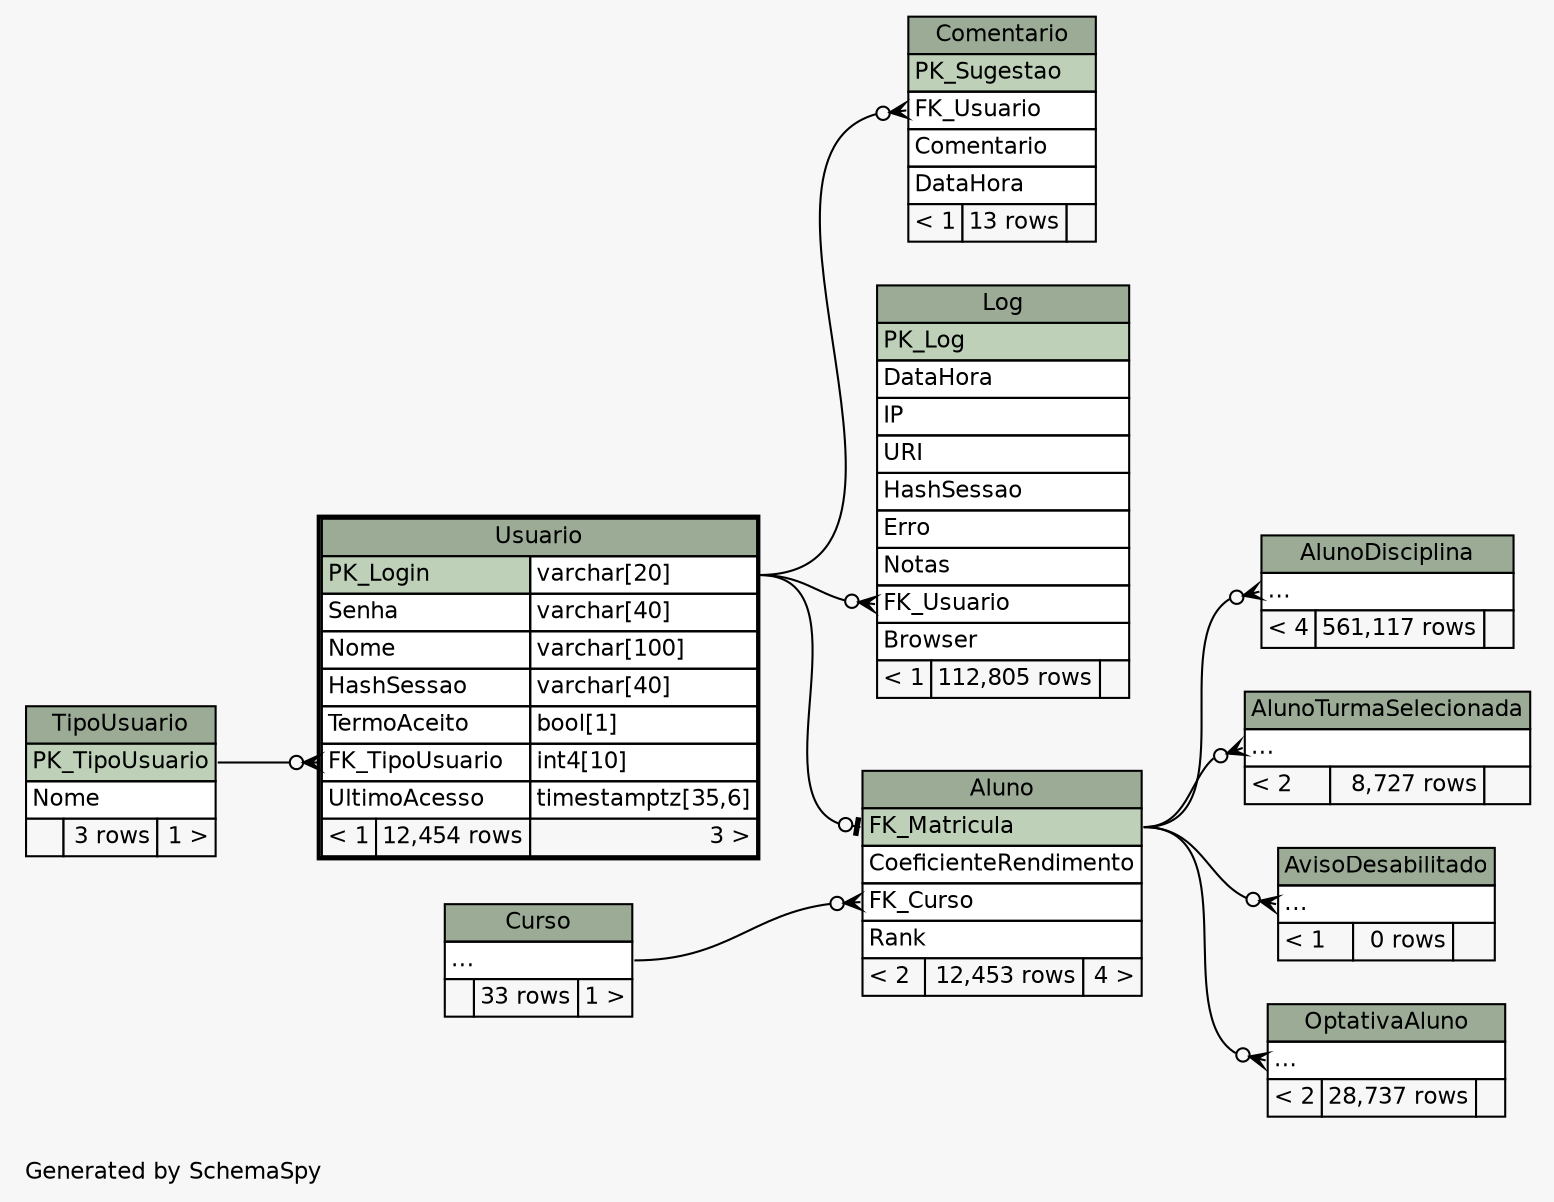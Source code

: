 // dot 2.36.0 on Linux 3.13.0-24-generic
// SchemaSpy rev 590
digraph "twoDegreesRelationshipsDiagram" {
  graph [
    rankdir="RL"
    bgcolor="#f7f7f7"
    label="\nGenerated by SchemaSpy"
    labeljust="l"
    nodesep="0.18"
    ranksep="0.46"
    fontname="Helvetica"
    fontsize="11"
  ];
  node [
    fontname="Helvetica"
    fontsize="11"
    shape="plaintext"
  ];
  edge [
    arrowsize="0.8"
  ];
  "Aluno":"FK_Curso":w -> "Curso":"elipses":e [arrowhead=none dir=back arrowtail=crowodot];
  "Aluno":"FK_Matricula":w -> "Usuario":"PK_Login.type":e [arrowhead=none dir=back arrowtail=teeodot];
  "AlunoDisciplina":"elipses":w -> "Aluno":"FK_Matricula":e [arrowhead=none dir=back arrowtail=crowodot];
  "AlunoTurmaSelecionada":"elipses":w -> "Aluno":"FK_Matricula":e [arrowhead=none dir=back arrowtail=crowodot];
  "AvisoDesabilitado":"elipses":w -> "Aluno":"FK_Matricula":e [arrowhead=none dir=back arrowtail=crowodot];
  "Comentario":"FK_Usuario":w -> "Usuario":"PK_Login.type":e [arrowhead=none dir=back arrowtail=crowodot];
  "Log":"FK_Usuario":w -> "Usuario":"PK_Login.type":e [arrowhead=none dir=back arrowtail=crowodot];
  "OptativaAluno":"elipses":w -> "Aluno":"FK_Matricula":e [arrowhead=none dir=back arrowtail=crowodot];
  "Usuario":"FK_TipoUsuario":w -> "TipoUsuario":"PK_TipoUsuario":e [arrowhead=none dir=back arrowtail=crowodot];
  "Aluno" [
    label=<
    <TABLE BORDER="0" CELLBORDER="1" CELLSPACING="0" BGCOLOR="#ffffff">
      <TR><TD COLSPAN="3" BGCOLOR="#9bab96" ALIGN="CENTER">Aluno</TD></TR>
      <TR><TD PORT="FK_Matricula" COLSPAN="3" BGCOLOR="#bed1b8" ALIGN="LEFT">FK_Matricula</TD></TR>
      <TR><TD PORT="CoeficienteRendimento" COLSPAN="3" ALIGN="LEFT">CoeficienteRendimento</TD></TR>
      <TR><TD PORT="FK_Curso" COLSPAN="3" ALIGN="LEFT">FK_Curso</TD></TR>
      <TR><TD PORT="Rank" COLSPAN="3" ALIGN="LEFT">Rank</TD></TR>
      <TR><TD ALIGN="LEFT" BGCOLOR="#f7f7f7">&lt; 2</TD><TD ALIGN="RIGHT" BGCOLOR="#f7f7f7">12,453 rows</TD><TD ALIGN="RIGHT" BGCOLOR="#f7f7f7">4 &gt;</TD></TR>
    </TABLE>>
    URL="Aluno.html"
    tooltip="Aluno"
  ];
  "AlunoDisciplina" [
    label=<
    <TABLE BORDER="0" CELLBORDER="1" CELLSPACING="0" BGCOLOR="#ffffff">
      <TR><TD COLSPAN="3" BGCOLOR="#9bab96" ALIGN="CENTER">AlunoDisciplina</TD></TR>
      <TR><TD PORT="elipses" COLSPAN="3" ALIGN="LEFT">...</TD></TR>
      <TR><TD ALIGN="LEFT" BGCOLOR="#f7f7f7">&lt; 4</TD><TD ALIGN="RIGHT" BGCOLOR="#f7f7f7">561,117 rows</TD><TD ALIGN="RIGHT" BGCOLOR="#f7f7f7">  </TD></TR>
    </TABLE>>
    URL="AlunoDisciplina.html"
    tooltip="AlunoDisciplina"
  ];
  "AlunoTurmaSelecionada" [
    label=<
    <TABLE BORDER="0" CELLBORDER="1" CELLSPACING="0" BGCOLOR="#ffffff">
      <TR><TD COLSPAN="3" BGCOLOR="#9bab96" ALIGN="CENTER">AlunoTurmaSelecionada</TD></TR>
      <TR><TD PORT="elipses" COLSPAN="3" ALIGN="LEFT">...</TD></TR>
      <TR><TD ALIGN="LEFT" BGCOLOR="#f7f7f7">&lt; 2</TD><TD ALIGN="RIGHT" BGCOLOR="#f7f7f7">8,727 rows</TD><TD ALIGN="RIGHT" BGCOLOR="#f7f7f7">  </TD></TR>
    </TABLE>>
    URL="AlunoTurmaSelecionada.html"
    tooltip="AlunoTurmaSelecionada"
  ];
  "AvisoDesabilitado" [
    label=<
    <TABLE BORDER="0" CELLBORDER="1" CELLSPACING="0" BGCOLOR="#ffffff">
      <TR><TD COLSPAN="3" BGCOLOR="#9bab96" ALIGN="CENTER">AvisoDesabilitado</TD></TR>
      <TR><TD PORT="elipses" COLSPAN="3" ALIGN="LEFT">...</TD></TR>
      <TR><TD ALIGN="LEFT" BGCOLOR="#f7f7f7">&lt; 1</TD><TD ALIGN="RIGHT" BGCOLOR="#f7f7f7">0 rows</TD><TD ALIGN="RIGHT" BGCOLOR="#f7f7f7">  </TD></TR>
    </TABLE>>
    URL="AvisoDesabilitado.html"
    tooltip="AvisoDesabilitado"
  ];
  "Comentario" [
    label=<
    <TABLE BORDER="0" CELLBORDER="1" CELLSPACING="0" BGCOLOR="#ffffff">
      <TR><TD COLSPAN="3" BGCOLOR="#9bab96" ALIGN="CENTER">Comentario</TD></TR>
      <TR><TD PORT="PK_Sugestao" COLSPAN="3" BGCOLOR="#bed1b8" ALIGN="LEFT">PK_Sugestao</TD></TR>
      <TR><TD PORT="FK_Usuario" COLSPAN="3" ALIGN="LEFT">FK_Usuario</TD></TR>
      <TR><TD PORT="Comentario" COLSPAN="3" ALIGN="LEFT">Comentario</TD></TR>
      <TR><TD PORT="DataHora" COLSPAN="3" ALIGN="LEFT">DataHora</TD></TR>
      <TR><TD ALIGN="LEFT" BGCOLOR="#f7f7f7">&lt; 1</TD><TD ALIGN="RIGHT" BGCOLOR="#f7f7f7">13 rows</TD><TD ALIGN="RIGHT" BGCOLOR="#f7f7f7">  </TD></TR>
    </TABLE>>
    URL="Comentario.html"
    tooltip="Comentario"
  ];
  "Curso" [
    label=<
    <TABLE BORDER="0" CELLBORDER="1" CELLSPACING="0" BGCOLOR="#ffffff">
      <TR><TD COLSPAN="3" BGCOLOR="#9bab96" ALIGN="CENTER">Curso</TD></TR>
      <TR><TD PORT="elipses" COLSPAN="3" ALIGN="LEFT">...</TD></TR>
      <TR><TD ALIGN="LEFT" BGCOLOR="#f7f7f7">  </TD><TD ALIGN="RIGHT" BGCOLOR="#f7f7f7">33 rows</TD><TD ALIGN="RIGHT" BGCOLOR="#f7f7f7">1 &gt;</TD></TR>
    </TABLE>>
    URL="Curso.html"
    tooltip="Curso"
  ];
  "Log" [
    label=<
    <TABLE BORDER="0" CELLBORDER="1" CELLSPACING="0" BGCOLOR="#ffffff">
      <TR><TD COLSPAN="3" BGCOLOR="#9bab96" ALIGN="CENTER">Log</TD></TR>
      <TR><TD PORT="PK_Log" COLSPAN="3" BGCOLOR="#bed1b8" ALIGN="LEFT">PK_Log</TD></TR>
      <TR><TD PORT="DataHora" COLSPAN="3" ALIGN="LEFT">DataHora</TD></TR>
      <TR><TD PORT="IP" COLSPAN="3" ALIGN="LEFT">IP</TD></TR>
      <TR><TD PORT="URI" COLSPAN="3" ALIGN="LEFT">URI</TD></TR>
      <TR><TD PORT="HashSessao" COLSPAN="3" ALIGN="LEFT">HashSessao</TD></TR>
      <TR><TD PORT="Erro" COLSPAN="3" ALIGN="LEFT">Erro</TD></TR>
      <TR><TD PORT="Notas" COLSPAN="3" ALIGN="LEFT">Notas</TD></TR>
      <TR><TD PORT="FK_Usuario" COLSPAN="3" ALIGN="LEFT">FK_Usuario</TD></TR>
      <TR><TD PORT="Browser" COLSPAN="3" ALIGN="LEFT">Browser</TD></TR>
      <TR><TD ALIGN="LEFT" BGCOLOR="#f7f7f7">&lt; 1</TD><TD ALIGN="RIGHT" BGCOLOR="#f7f7f7">112,805 rows</TD><TD ALIGN="RIGHT" BGCOLOR="#f7f7f7">  </TD></TR>
    </TABLE>>
    URL="Log.html"
    tooltip="Log"
  ];
  "OptativaAluno" [
    label=<
    <TABLE BORDER="0" CELLBORDER="1" CELLSPACING="0" BGCOLOR="#ffffff">
      <TR><TD COLSPAN="3" BGCOLOR="#9bab96" ALIGN="CENTER">OptativaAluno</TD></TR>
      <TR><TD PORT="elipses" COLSPAN="3" ALIGN="LEFT">...</TD></TR>
      <TR><TD ALIGN="LEFT" BGCOLOR="#f7f7f7">&lt; 2</TD><TD ALIGN="RIGHT" BGCOLOR="#f7f7f7">28,737 rows</TD><TD ALIGN="RIGHT" BGCOLOR="#f7f7f7">  </TD></TR>
    </TABLE>>
    URL="OptativaAluno.html"
    tooltip="OptativaAluno"
  ];
  "TipoUsuario" [
    label=<
    <TABLE BORDER="0" CELLBORDER="1" CELLSPACING="0" BGCOLOR="#ffffff">
      <TR><TD COLSPAN="3" BGCOLOR="#9bab96" ALIGN="CENTER">TipoUsuario</TD></TR>
      <TR><TD PORT="PK_TipoUsuario" COLSPAN="3" BGCOLOR="#bed1b8" ALIGN="LEFT">PK_TipoUsuario</TD></TR>
      <TR><TD PORT="Nome" COLSPAN="3" ALIGN="LEFT">Nome</TD></TR>
      <TR><TD ALIGN="LEFT" BGCOLOR="#f7f7f7">  </TD><TD ALIGN="RIGHT" BGCOLOR="#f7f7f7">3 rows</TD><TD ALIGN="RIGHT" BGCOLOR="#f7f7f7">1 &gt;</TD></TR>
    </TABLE>>
    URL="TipoUsuario.html"
    tooltip="TipoUsuario"
  ];
  "Usuario" [
    label=<
    <TABLE BORDER="2" CELLBORDER="1" CELLSPACING="0" BGCOLOR="#ffffff">
      <TR><TD COLSPAN="3" BGCOLOR="#9bab96" ALIGN="CENTER">Usuario</TD></TR>
      <TR><TD PORT="PK_Login" COLSPAN="2" BGCOLOR="#bed1b8" ALIGN="LEFT">PK_Login</TD><TD PORT="PK_Login.type" ALIGN="LEFT">varchar[20]</TD></TR>
      <TR><TD PORT="Senha" COLSPAN="2" ALIGN="LEFT">Senha</TD><TD PORT="Senha.type" ALIGN="LEFT">varchar[40]</TD></TR>
      <TR><TD PORT="Nome" COLSPAN="2" ALIGN="LEFT">Nome</TD><TD PORT="Nome.type" ALIGN="LEFT">varchar[100]</TD></TR>
      <TR><TD PORT="HashSessao" COLSPAN="2" ALIGN="LEFT">HashSessao</TD><TD PORT="HashSessao.type" ALIGN="LEFT">varchar[40]</TD></TR>
      <TR><TD PORT="TermoAceito" COLSPAN="2" ALIGN="LEFT">TermoAceito</TD><TD PORT="TermoAceito.type" ALIGN="LEFT">bool[1]</TD></TR>
      <TR><TD PORT="FK_TipoUsuario" COLSPAN="2" ALIGN="LEFT">FK_TipoUsuario</TD><TD PORT="FK_TipoUsuario.type" ALIGN="LEFT">int4[10]</TD></TR>
      <TR><TD PORT="UltimoAcesso" COLSPAN="2" ALIGN="LEFT">UltimoAcesso</TD><TD PORT="UltimoAcesso.type" ALIGN="LEFT">timestamptz[35,6]</TD></TR>
      <TR><TD ALIGN="LEFT" BGCOLOR="#f7f7f7">&lt; 1</TD><TD ALIGN="RIGHT" BGCOLOR="#f7f7f7">12,454 rows</TD><TD ALIGN="RIGHT" BGCOLOR="#f7f7f7">3 &gt;</TD></TR>
    </TABLE>>
    URL="Usuario.html"
    tooltip="Usuario"
  ];
}
